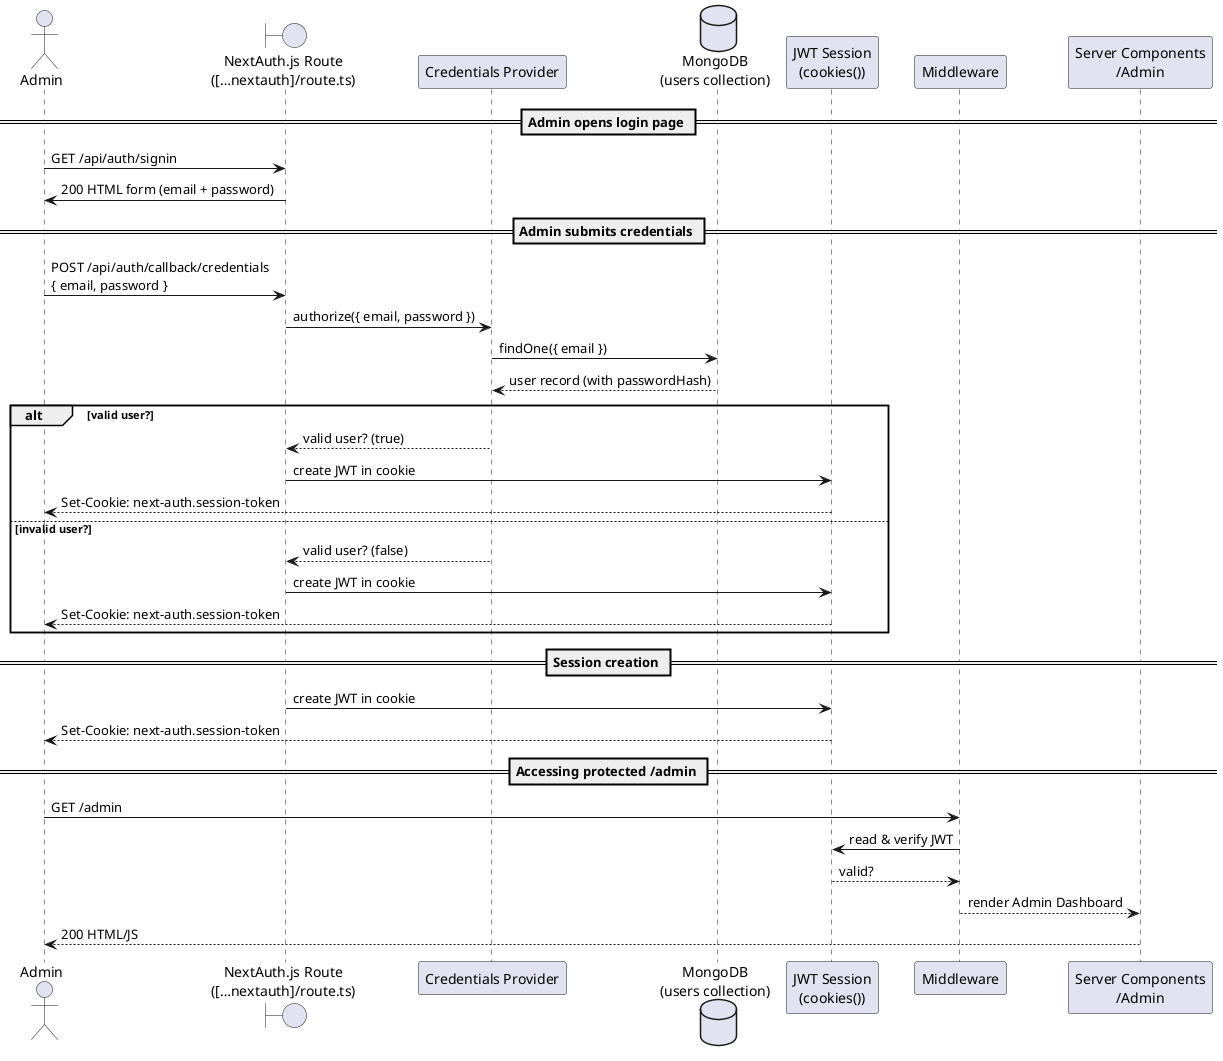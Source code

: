 @startuml sequence_overview
actor Admin
boundary "NextAuth.js Route\n([…nextauth]/route.ts)" as NextAuth
participant "Credentials Provider" as CredProv
database "MongoDB\n(users collection)" as DB
participant "JWT Session\n(cookies())" as Session
participant Middleware
participant "Server Components\n/Admin" as AdminUI

== Admin opens login page ==
Admin -> NextAuth: GET /api/auth/signin
NextAuth -> Admin: 200 HTML form (email + password)

== Admin submits credentials ==
Admin -> NextAuth: POST /api/auth/callback/credentials\n{ email, password }
NextAuth -> CredProv: authorize({ email, password })
CredProv -> DB: findOne({ email })
DB --> CredProv: user record (with passwordHash)

alt valid user?
    CredProv --> NextAuth: valid user? (true)
    NextAuth -> Session: create JWT in cookie
    Session --> Admin: Set-Cookie: next-auth.session-token
else invalid user?
    CredProv --> NextAuth: valid user? (false)
    NextAuth -> Session: create JWT in cookie
    Session --> Admin: Set-Cookie: next-auth.session-token
end

== Session creation ==
NextAuth -> Session: create JWT in cookie
Session --> Admin: Set-Cookie: next-auth.session-token

== Accessing protected /admin ==
Admin -> Middleware: GET /admin
Middleware -> Session: read & verify JWT
Session --> Middleware: valid?
Middleware --> AdminUI: render Admin Dashboard
AdminUI --> Admin: 200 HTML/JS

@enduml
